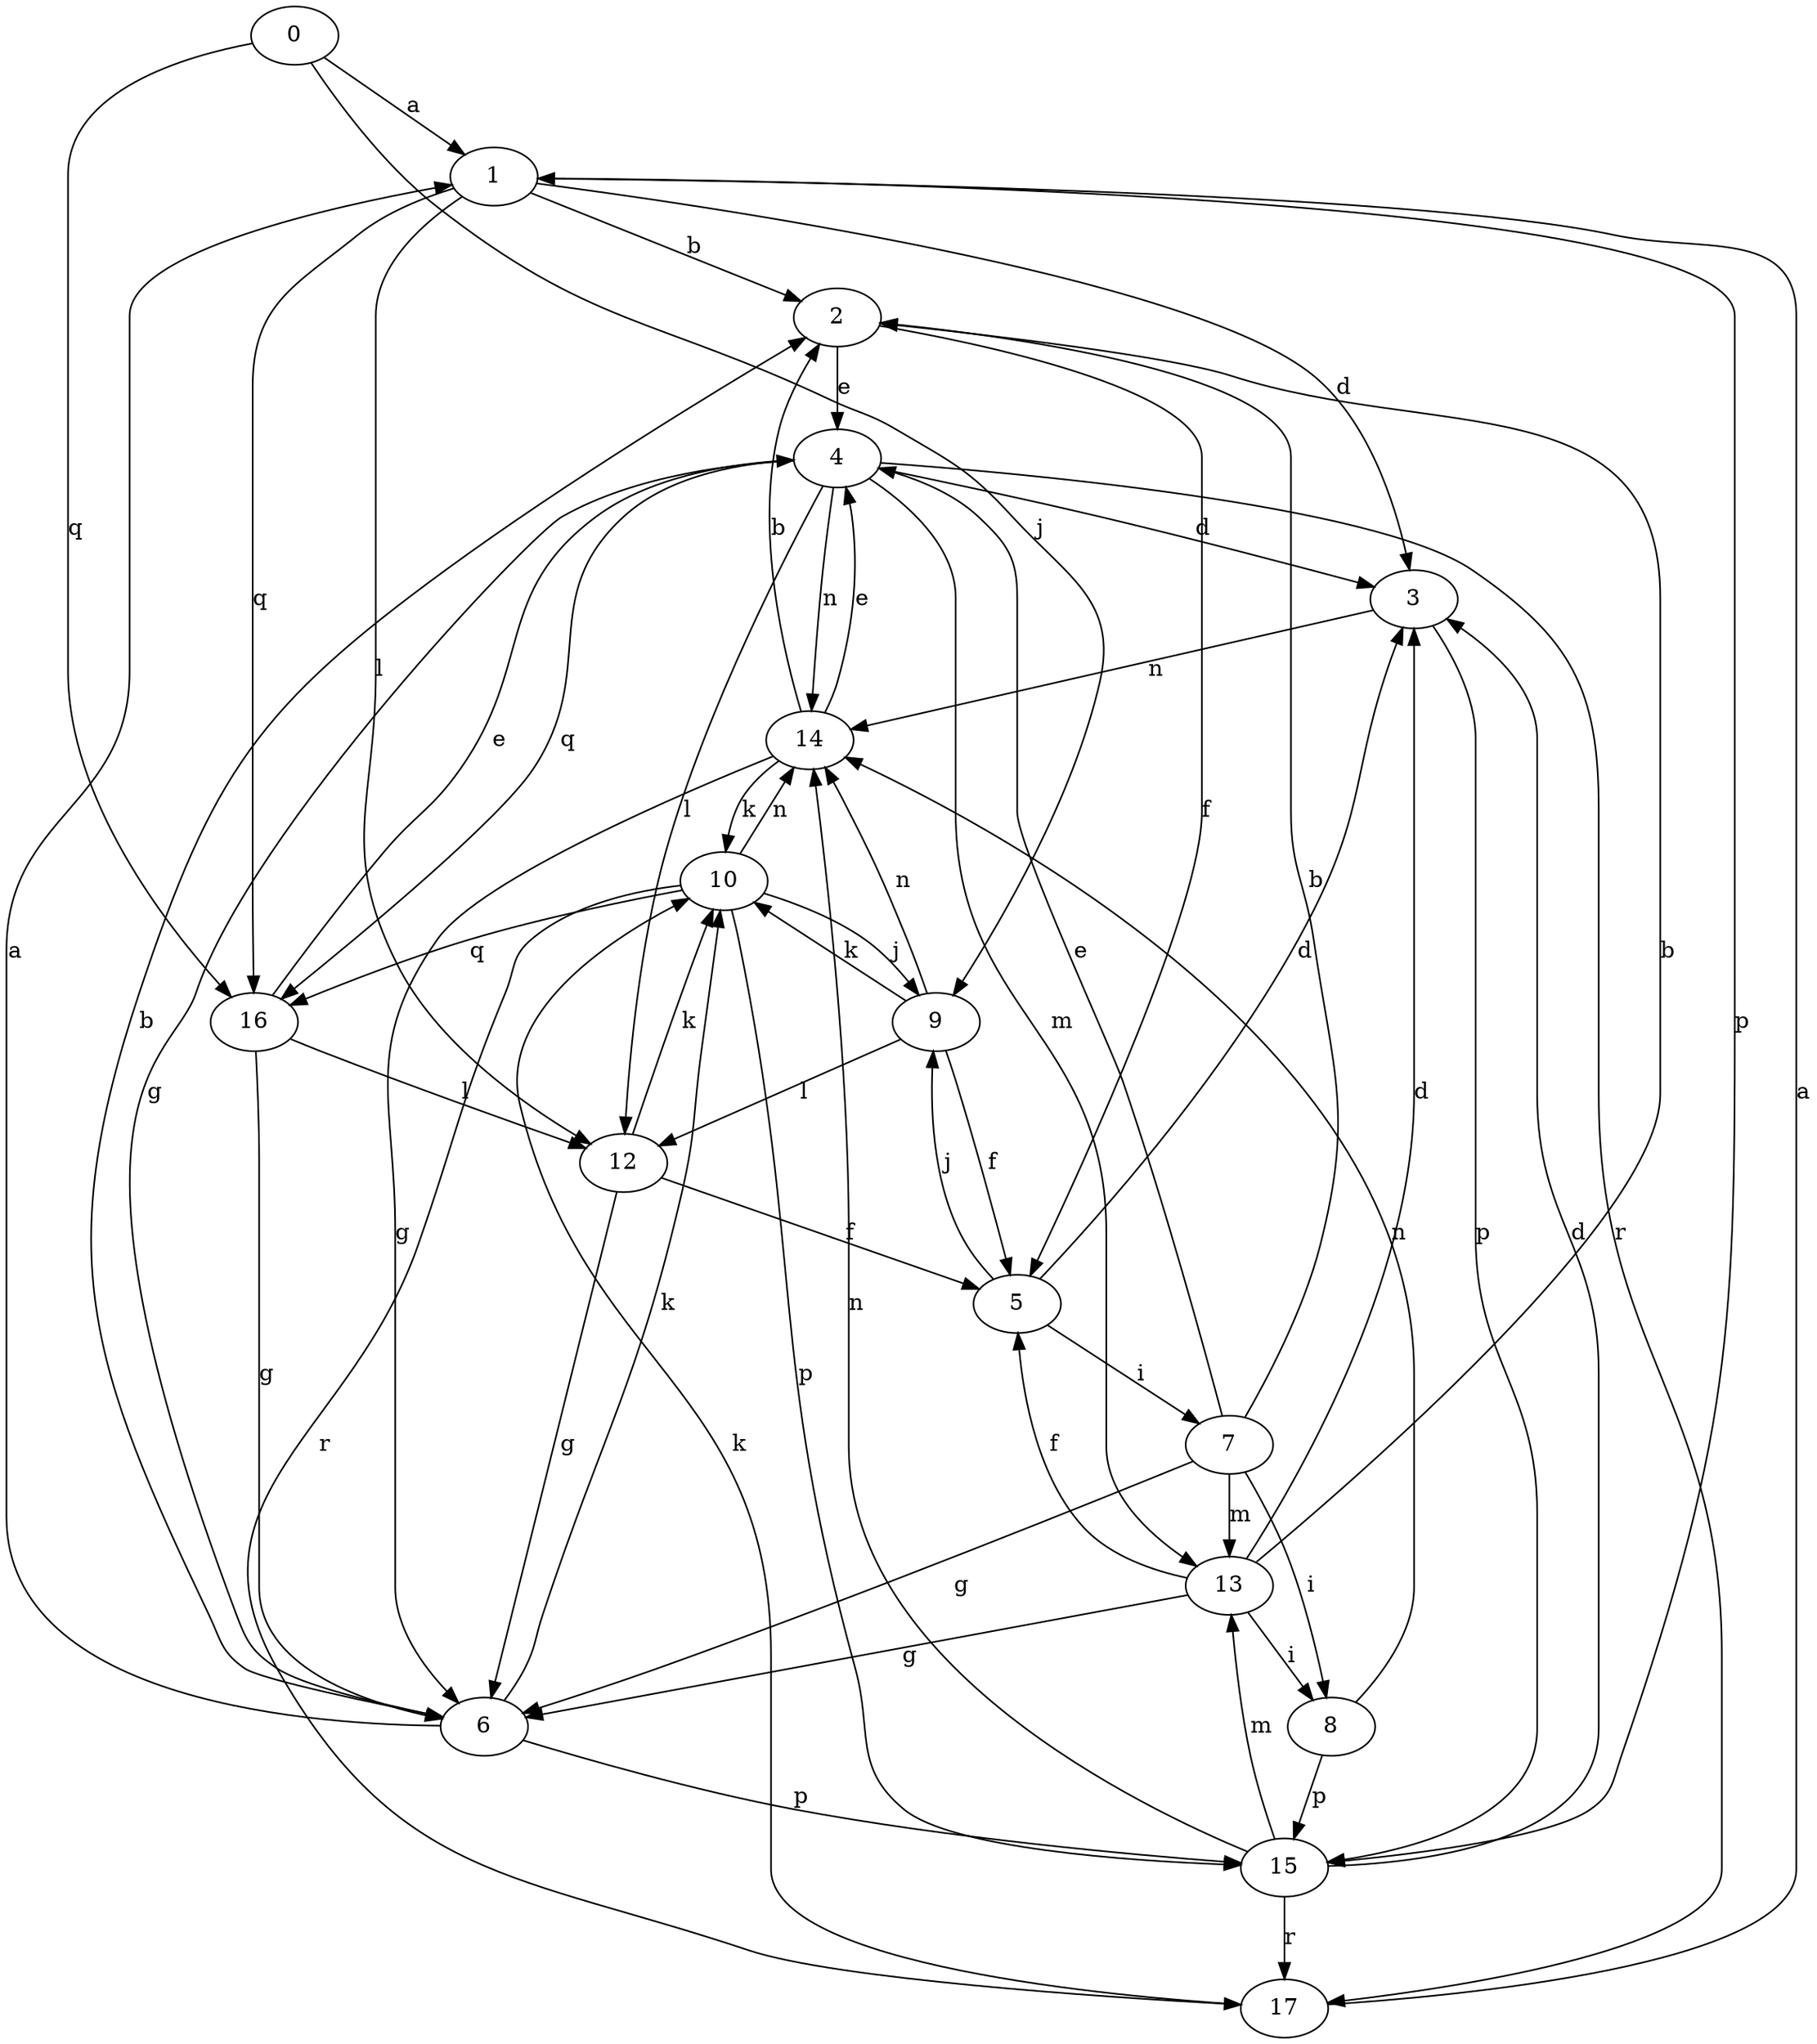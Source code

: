 strict digraph  {
0;
1;
2;
3;
4;
5;
6;
7;
8;
9;
10;
12;
13;
14;
15;
16;
17;
0 -> 1  [label=a];
0 -> 9  [label=j];
0 -> 16  [label=q];
1 -> 2  [label=b];
1 -> 3  [label=d];
1 -> 12  [label=l];
1 -> 15  [label=p];
1 -> 16  [label=q];
2 -> 4  [label=e];
2 -> 5  [label=f];
3 -> 14  [label=n];
3 -> 15  [label=p];
4 -> 3  [label=d];
4 -> 6  [label=g];
4 -> 12  [label=l];
4 -> 13  [label=m];
4 -> 14  [label=n];
4 -> 16  [label=q];
4 -> 17  [label=r];
5 -> 3  [label=d];
5 -> 7  [label=i];
5 -> 9  [label=j];
6 -> 1  [label=a];
6 -> 2  [label=b];
6 -> 10  [label=k];
6 -> 15  [label=p];
7 -> 2  [label=b];
7 -> 4  [label=e];
7 -> 6  [label=g];
7 -> 8  [label=i];
7 -> 13  [label=m];
8 -> 14  [label=n];
8 -> 15  [label=p];
9 -> 5  [label=f];
9 -> 10  [label=k];
9 -> 12  [label=l];
9 -> 14  [label=n];
10 -> 9  [label=j];
10 -> 14  [label=n];
10 -> 15  [label=p];
10 -> 16  [label=q];
10 -> 17  [label=r];
12 -> 5  [label=f];
12 -> 6  [label=g];
12 -> 10  [label=k];
13 -> 2  [label=b];
13 -> 3  [label=d];
13 -> 5  [label=f];
13 -> 6  [label=g];
13 -> 8  [label=i];
14 -> 2  [label=b];
14 -> 4  [label=e];
14 -> 6  [label=g];
14 -> 10  [label=k];
15 -> 3  [label=d];
15 -> 13  [label=m];
15 -> 14  [label=n];
15 -> 17  [label=r];
16 -> 4  [label=e];
16 -> 6  [label=g];
16 -> 12  [label=l];
17 -> 1  [label=a];
17 -> 10  [label=k];
}
